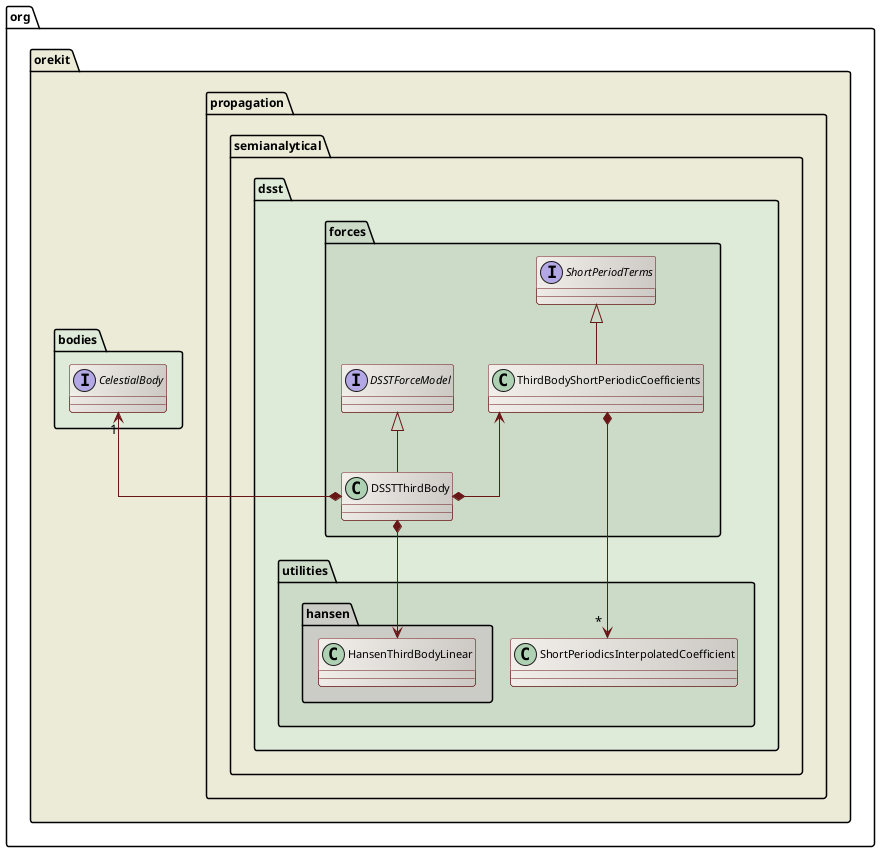 ' Copyright 2002-2022 CS GROUP
' Licensed to CS GROUP (CS) under one or more
' contributor license agreements.  See the NOTICE file distributed with
' this work for additional information regarding copyright ownership.
' CS licenses this file to You under the Apache License, Version 2.0
' (the "License"); you may not use this file except in compliance with
' the License.  You may obtain a copy of the License at
'
'   http://www.apache.org/licenses/LICENSE-2.0
'
' Unless required by applicable law or agreed to in writing, software
' distributed under the License is distributed on an "AS IS" BASIS,
' WITHOUT WARRANTIES OR CONDITIONS OF ANY KIND, either express or implied.
' See the License for the specific language governing permissions and
' limitations under the License.
 
@startuml

  skinparam svek                  true
  skinparam ClassBackgroundColor  #F3EFEB/CCC9C5
  skinparam ClassArrowColor       #691616
  skinparam ClassBorderColor      #691616
  skinparam NoteBackgroundColor   #F3EFEB
  skinparam NoteBorderColor       #691616
  skinparam NoteFontColor         #691616
  skinparam ClassFontSize         11
  skinparam PackageFontSize       12
  skinparam linetype              ortho

  package org.orekit #ECEBD8 {

    package propagation.semianalytical.dsst #DDEBD8 {

      Package forces #CBDBC8 {
        ThirdBodyShortPeriodicCoefficients <--* DSSTThirdBody
        interface DSSTForceModel
        interface ShortPeriodTerms
         ShortPeriodTerms <|-- ThirdBodyShortPeriodicCoefficients
        DSSTForceModel <|-- DSSTThirdBody
      }

      package utilities #CBDBC8 {
        package hansen #CCCCC7 {
          class HansenThirdBodyLinear
        }
          ThirdBodyShortPeriodicCoefficients *--> "*" ShortPeriodicsInterpolatedCoefficient
          DSSTThirdBody *--> HansenThirdBodyLinear
       }

    }
    package bodies #DDEBD8 {
        interface CelestialBody
        CelestialBody "1" <--* DSSTThirdBody
    }


  }

@enduml
